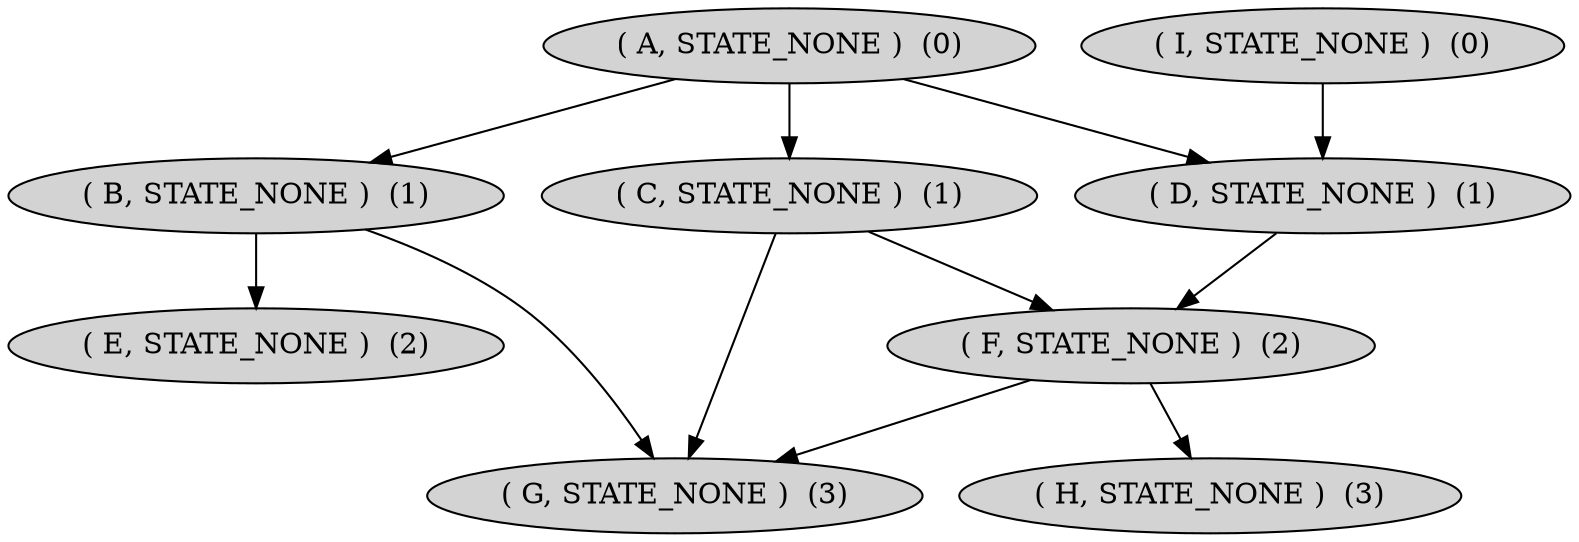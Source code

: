digraph G {
node[style=filled]
0[label="( A, STATE_NONE )  (0)"];
1[label="( I, STATE_NONE )  (0)"];
2[label="( B, STATE_NONE )  (1)"];
3[label="( C, STATE_NONE )  (1)"];
4[label="( D, STATE_NONE )  (1)"];
5[label="( E, STATE_NONE )  (2)"];
6[label="( G, STATE_NONE )  (3)"];
7[label="( F, STATE_NONE )  (2)"];
8[label="( H, STATE_NONE )  (3)"];
0->2 ;
0->3 ;
0->4 ;
1->4 ;
2->5 ;
2->6 ;
3->7 ;
3->6 ;
4->7 ;
7->6 ;
7->8 ;
}
